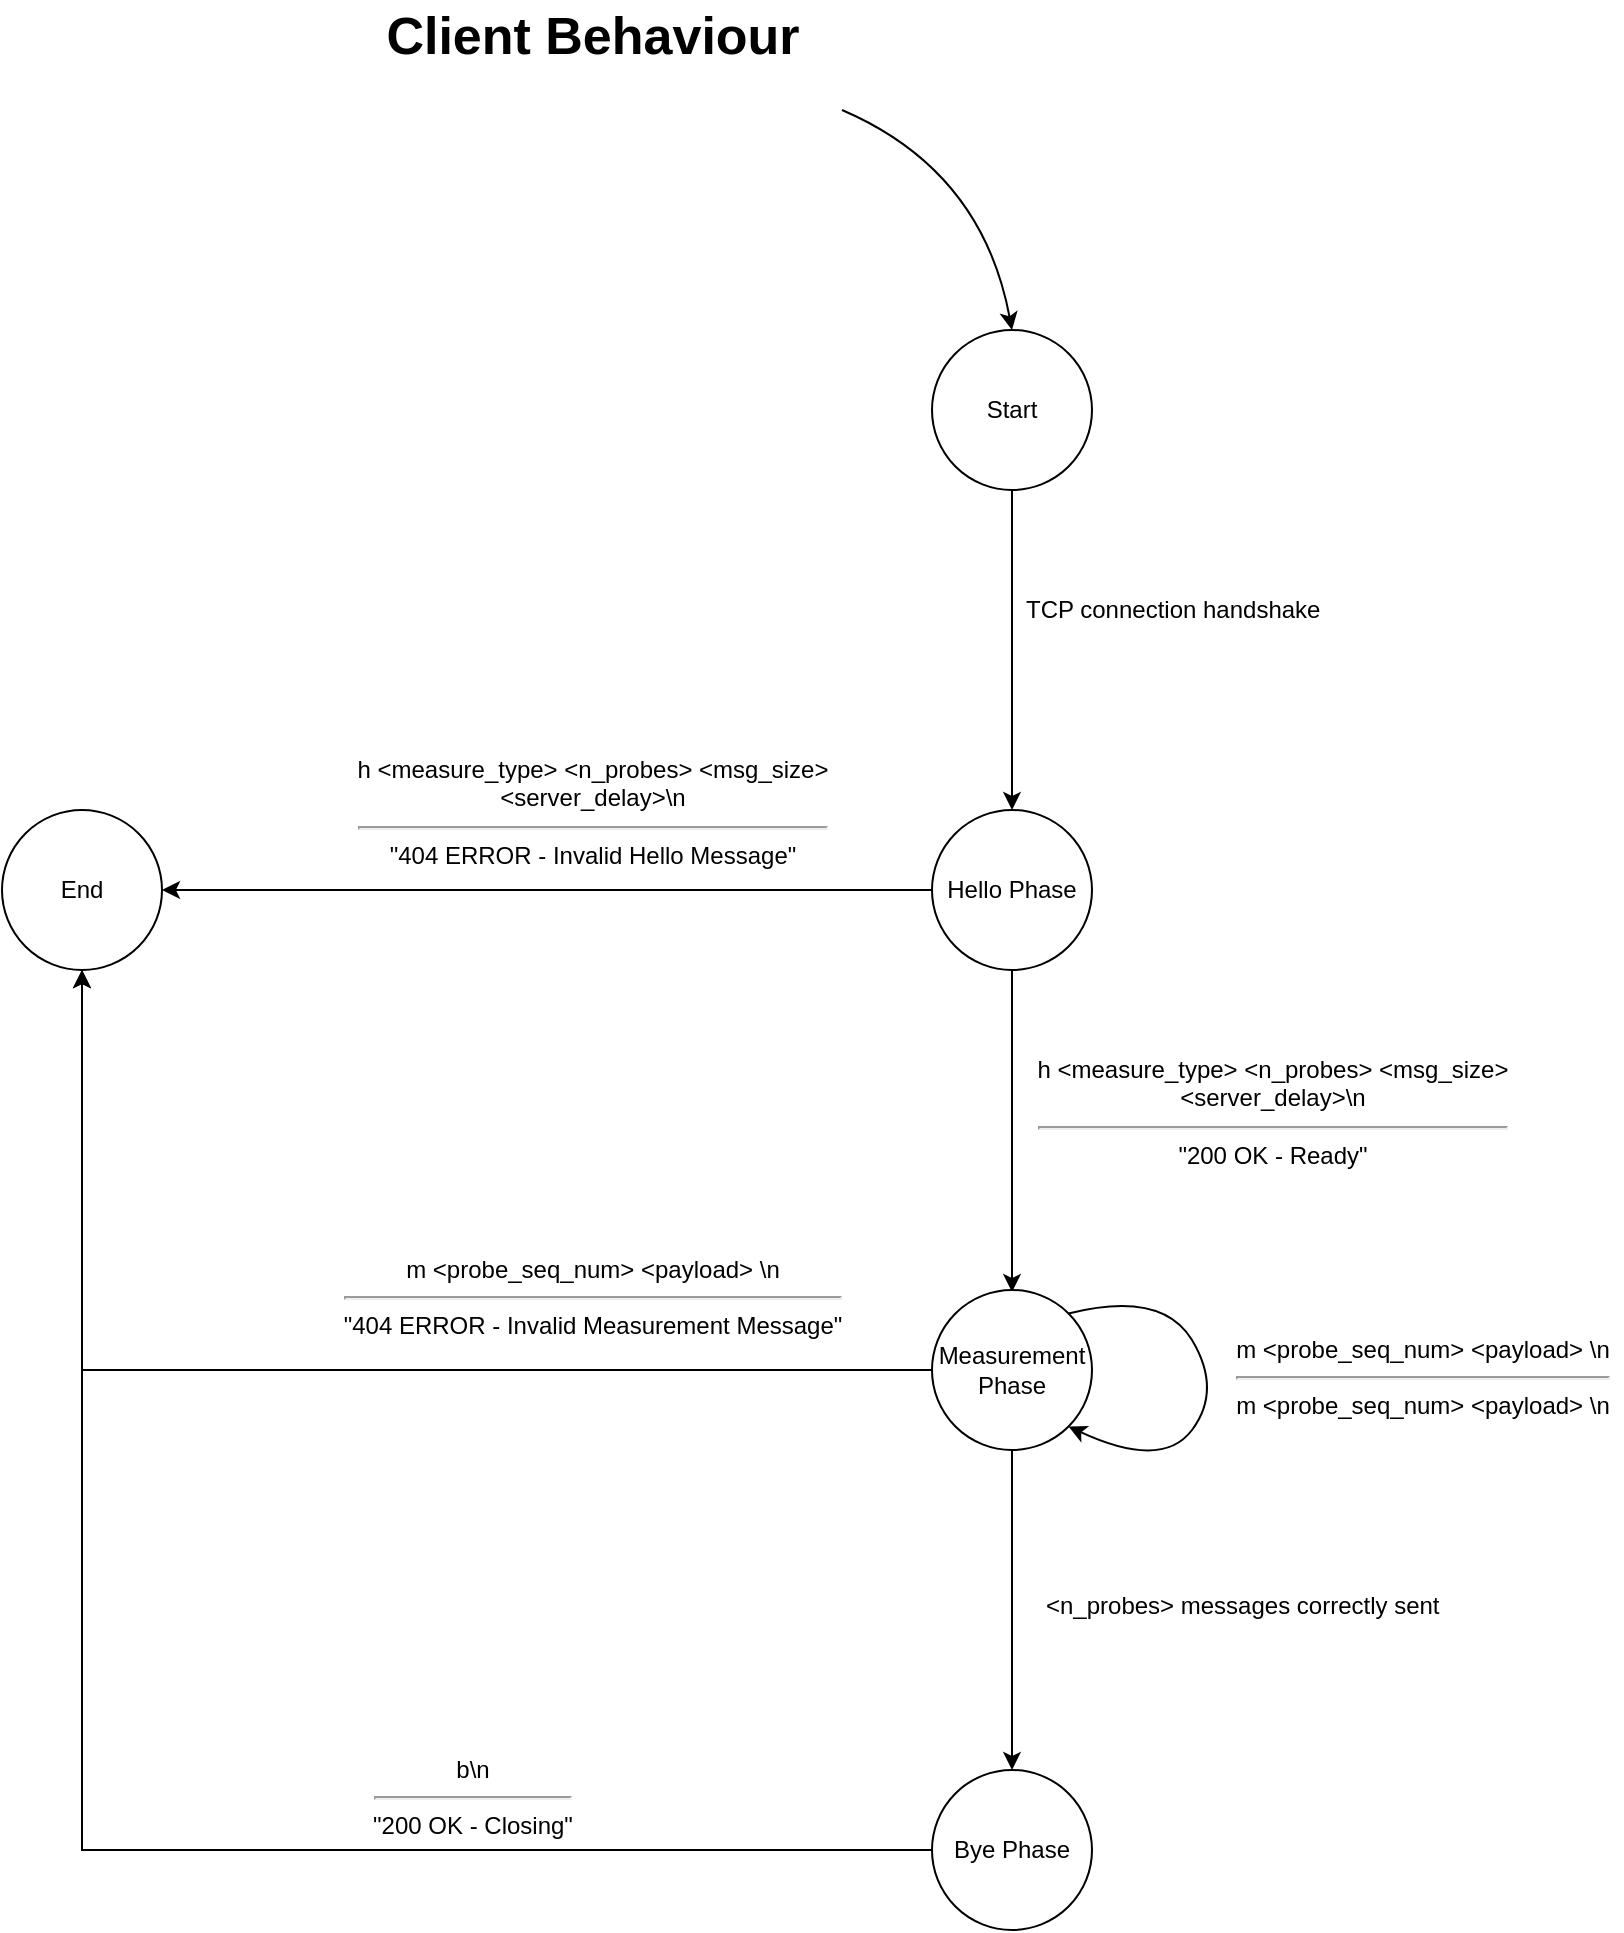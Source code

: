 <mxfile pages="1" version="11.2.3" type="device"><diagram id="dKx-ZDjz6pQHoVJaLKSc" name="Page-1"><mxGraphModel dx="3220" dy="2313" grid="1" gridSize="10" guides="1" tooltips="1" connect="1" arrows="1" fold="1" page="1" pageScale="1" pageWidth="850" pageHeight="1100" math="0" shadow="0"><root><mxCell id="0"/><mxCell id="1" parent="0"/><mxCell id="jifhaGlnsz0LlTtm-CgN-8" style="edgeStyle=orthogonalEdgeStyle;rounded=0;orthogonalLoop=1;jettySize=auto;html=1;fontSize=10;" edge="1" parent="1" source="hMc2AHYq-CTbTHUyXomv-1" target="hMc2AHYq-CTbTHUyXomv-2"><mxGeometry relative="1" as="geometry"/></mxCell><mxCell id="hMc2AHYq-CTbTHUyXomv-1" value="Start" style="ellipse;whiteSpace=wrap;html=1;aspect=fixed;" parent="1" vertex="1"><mxGeometry x="385" y="-40" width="80" height="80" as="geometry"/></mxCell><mxCell id="jifhaGlnsz0LlTtm-CgN-10" style="edgeStyle=orthogonalEdgeStyle;rounded=0;orthogonalLoop=1;jettySize=auto;html=1;fontSize=10;" edge="1" parent="1" source="hMc2AHYq-CTbTHUyXomv-2"><mxGeometry relative="1" as="geometry"><mxPoint x="425" y="441" as="targetPoint"/></mxGeometry></mxCell><mxCell id="jifhaGlnsz0LlTtm-CgN-12" style="edgeStyle=orthogonalEdgeStyle;rounded=0;orthogonalLoop=1;jettySize=auto;html=1;fontSize=10;" edge="1" parent="1" source="hMc2AHYq-CTbTHUyXomv-2" target="jifhaGlnsz0LlTtm-CgN-9"><mxGeometry relative="1" as="geometry"/></mxCell><mxCell id="hMc2AHYq-CTbTHUyXomv-2" value="Hello Phase" style="ellipse;whiteSpace=wrap;html=1;aspect=fixed;" parent="1" vertex="1"><mxGeometry x="385" y="200" width="80" height="80" as="geometry"/></mxCell><mxCell id="hMc2AHYq-CTbTHUyXomv-9" value="" style="endArrow=classic;html=1;strokeColor=#000000;entryX=0.5;entryY=0;entryDx=0;entryDy=0;curved=1;" parent="1" target="hMc2AHYq-CTbTHUyXomv-1" edge="1"><mxGeometry width="50" height="50" relative="1" as="geometry"><mxPoint x="340" y="-150" as="sourcePoint"/><mxPoint x="10" y="610" as="targetPoint"/><Array as="points"><mxPoint x="410" y="-120"/></Array></mxGeometry></mxCell><mxCell id="hMc2AHYq-CTbTHUyXomv-11" value="TCP connection handshake" style="text;html=1;resizable=0;points=[];autosize=1;align=left;verticalAlign=top;spacingTop=-4;" parent="1" vertex="1"><mxGeometry x="429.5" y="90" width="160" height="20" as="geometry"/></mxCell><mxCell id="hMc2AHYq-CTbTHUyXomv-14" value="h &amp;lt;measure_type&amp;gt; &amp;lt;n_probes&amp;gt; &amp;lt;msg_size&amp;gt;&lt;br&gt;&amp;lt;server_delay&amp;gt;\n&lt;br&gt;&lt;hr&gt;&quot;404 ERROR - Invalid Hello Message&quot;" style="text;html=1;resizable=0;points=[];autosize=1;align=center;verticalAlign=top;spacingTop=-4;" parent="1" vertex="1"><mxGeometry x="90" y="170" width="250" height="60" as="geometry"/></mxCell><mxCell id="hMc2AHYq-CTbTHUyXomv-16" value="h &amp;lt;measure_type&amp;gt; &amp;lt;n_probes&amp;gt; &amp;lt;msg_size&amp;gt;&lt;br&gt;&amp;lt;server_delay&amp;gt;\n&lt;br&gt;&lt;hr&gt;&quot;200 OK - Ready&quot;" style="text;html=1;resizable=0;points=[];autosize=1;align=center;verticalAlign=top;spacingTop=-4;" parent="1" vertex="1"><mxGeometry x="429.5" y="320" width="250" height="60" as="geometry"/></mxCell><mxCell id="hMc2AHYq-CTbTHUyXomv-17" value="m &amp;lt;probe_seq_num&amp;gt; &amp;lt;payload&amp;gt; \n&lt;br&gt;&lt;hr&gt;m &amp;lt;probe_seq_num&amp;gt; &amp;lt;payload&amp;gt; \n" style="text;html=1;resizable=0;points=[];autosize=1;align=center;verticalAlign=top;spacingTop=-4;" parent="1" vertex="1"><mxGeometry x="530" y="460.206" width="200" height="40" as="geometry"/></mxCell><mxCell id="jifhaGlnsz0LlTtm-CgN-3" value="m &amp;lt;probe_seq_num&amp;gt; &amp;lt;payload&amp;gt; \n&lt;br&gt;&lt;hr&gt;&quot;404 ERROR - Invalid Measurement Message&quot;" style="text;html=1;resizable=0;points=[];autosize=1;align=center;verticalAlign=top;spacingTop=-4;" vertex="1" parent="1"><mxGeometry x="85" y="420" width="260" height="40" as="geometry"/></mxCell><mxCell id="jifhaGlnsz0LlTtm-CgN-6" value="b\n&lt;br&gt;&lt;hr&gt;&quot;200 OK - Closing&quot;" style="text;html=1;resizable=0;points=[];autosize=1;align=center;verticalAlign=top;spacingTop=-4;" vertex="1" parent="1"><mxGeometry x="95" y="670" width="120" height="40" as="geometry"/></mxCell><mxCell id="jifhaGlnsz0LlTtm-CgN-7" value="Client Behaviour" style="text;html=1;resizable=0;points=[];autosize=1;align=center;verticalAlign=top;spacingTop=-4;fontStyle=1;fontSize=26;" vertex="1" parent="1"><mxGeometry x="110" y="-205" width="210" height="30" as="geometry"/></mxCell><mxCell id="jifhaGlnsz0LlTtm-CgN-9" value="End" style="ellipse;whiteSpace=wrap;html=1;aspect=fixed;" vertex="1" parent="1"><mxGeometry x="-80" y="200" width="80" height="80" as="geometry"/></mxCell><mxCell id="jifhaGlnsz0LlTtm-CgN-13" style="edgeStyle=orthogonalEdgeStyle;rounded=0;orthogonalLoop=1;jettySize=auto;html=1;entryX=0.5;entryY=1;entryDx=0;entryDy=0;fontSize=10;" edge="1" parent="1" source="jifhaGlnsz0LlTtm-CgN-11" target="jifhaGlnsz0LlTtm-CgN-9"><mxGeometry relative="1" as="geometry"/></mxCell><mxCell id="jifhaGlnsz0LlTtm-CgN-14" style="edgeStyle=orthogonalEdgeStyle;rounded=0;orthogonalLoop=1;jettySize=auto;html=1;fontSize=10;" edge="1" parent="1" source="jifhaGlnsz0LlTtm-CgN-11"><mxGeometry relative="1" as="geometry"><mxPoint x="425" y="680" as="targetPoint"/></mxGeometry></mxCell><mxCell id="jifhaGlnsz0LlTtm-CgN-11" value="Measurement Phase" style="ellipse;whiteSpace=wrap;html=1;aspect=fixed;" vertex="1" parent="1"><mxGeometry x="385" y="440" width="80" height="80" as="geometry"/></mxCell><mxCell id="jifhaGlnsz0LlTtm-CgN-16" style="edgeStyle=orthogonalEdgeStyle;rounded=0;orthogonalLoop=1;jettySize=auto;html=1;entryX=0.5;entryY=1;entryDx=0;entryDy=0;fontSize=10;" edge="1" parent="1" source="jifhaGlnsz0LlTtm-CgN-15" target="jifhaGlnsz0LlTtm-CgN-9"><mxGeometry relative="1" as="geometry"/></mxCell><mxCell id="jifhaGlnsz0LlTtm-CgN-15" value="Bye Phase" style="ellipse;whiteSpace=wrap;html=1;aspect=fixed;" vertex="1" parent="1"><mxGeometry x="385" y="680" width="80" height="80" as="geometry"/></mxCell><mxCell id="jifhaGlnsz0LlTtm-CgN-18" value="&lt;font style=&quot;font-size: 12px&quot;&gt;&amp;lt;n_probes&amp;gt; messages correctly sent&lt;/font&gt;" style="text;html=1;resizable=0;points=[];autosize=1;align=left;verticalAlign=top;spacingTop=-4;fontSize=10;" vertex="1" parent="1"><mxGeometry x="440" y="588" width="210" height="10" as="geometry"/></mxCell><mxCell id="jifhaGlnsz0LlTtm-CgN-19" value="" style="endArrow=classic;html=1;fontSize=10;exitX=1;exitY=0;exitDx=0;exitDy=0;entryX=1;entryY=1;entryDx=0;entryDy=0;curved=1;" edge="1" parent="1" source="jifhaGlnsz0LlTtm-CgN-11" target="jifhaGlnsz0LlTtm-CgN-11"><mxGeometry width="50" height="50" relative="1" as="geometry"><mxPoint x="-80" y="830" as="sourcePoint"/><mxPoint x="-30" y="780" as="targetPoint"/><Array as="points"><mxPoint x="500" y="440"/><mxPoint x="530" y="490"/><mxPoint x="500" y="530"/></Array></mxGeometry></mxCell></root></mxGraphModel></diagram></mxfile>